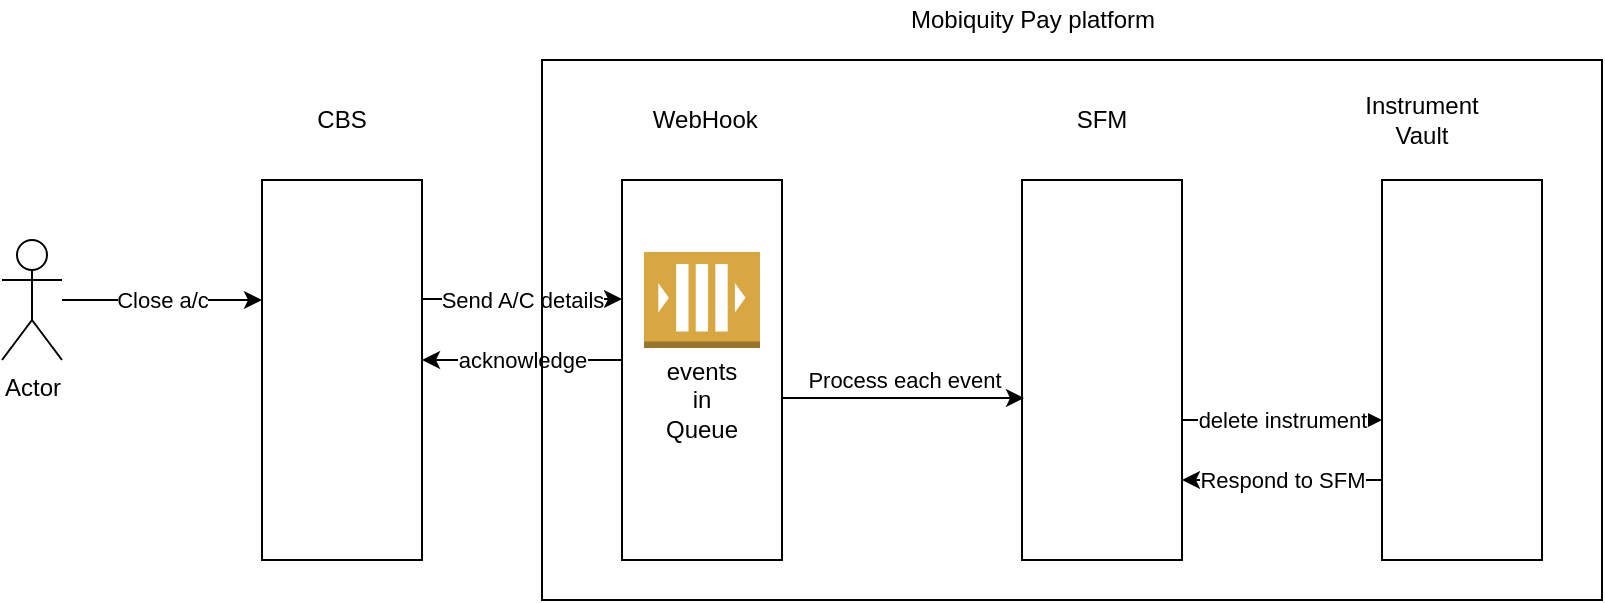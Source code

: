 <mxfile version="14.2.4" type="github">
  <diagram id="CDSgEW79qF3VZ4AY6NT8" name="Page-1">
    <mxGraphModel dx="868" dy="425" grid="1" gridSize="10" guides="1" tooltips="1" connect="1" arrows="1" fold="1" page="1" pageScale="1" pageWidth="850" pageHeight="1100" math="0" shadow="0">
      <root>
        <mxCell id="0" />
        <mxCell id="1" parent="0" />
        <mxCell id="m_G5GsiOTefLBHIZtIXy-1" value="" style="rounded=0;whiteSpace=wrap;html=1;" vertex="1" parent="1">
          <mxGeometry x="160" y="120" width="80" height="190" as="geometry" />
        </mxCell>
        <mxCell id="m_G5GsiOTefLBHIZtIXy-2" value="" style="rounded=0;whiteSpace=wrap;html=1;" vertex="1" parent="1">
          <mxGeometry x="540" y="120" width="80" height="190" as="geometry" />
        </mxCell>
        <mxCell id="m_G5GsiOTefLBHIZtIXy-3" value="" style="rounded=0;whiteSpace=wrap;html=1;" vertex="1" parent="1">
          <mxGeometry x="340" y="120" width="80" height="190" as="geometry" />
        </mxCell>
        <mxCell id="m_G5GsiOTefLBHIZtIXy-4" value="&amp;nbsp;WebHook" style="text;html=1;strokeColor=none;fillColor=none;align=center;verticalAlign=middle;whiteSpace=wrap;rounded=0;" vertex="1" parent="1">
          <mxGeometry x="360" y="80" width="40" height="20" as="geometry" />
        </mxCell>
        <mxCell id="m_G5GsiOTefLBHIZtIXy-5" value="SFM" style="text;html=1;strokeColor=none;fillColor=none;align=center;verticalAlign=middle;whiteSpace=wrap;rounded=0;" vertex="1" parent="1">
          <mxGeometry x="560" y="80" width="40" height="20" as="geometry" />
        </mxCell>
        <mxCell id="m_G5GsiOTefLBHIZtIXy-6" value="CBS" style="text;html=1;strokeColor=none;fillColor=none;align=center;verticalAlign=middle;whiteSpace=wrap;rounded=0;" vertex="1" parent="1">
          <mxGeometry x="180" y="80" width="40" height="20" as="geometry" />
        </mxCell>
        <mxCell id="m_G5GsiOTefLBHIZtIXy-7" value="Actor" style="shape=umlActor;verticalLabelPosition=bottom;verticalAlign=top;html=1;outlineConnect=0;" vertex="1" parent="1">
          <mxGeometry x="30" y="150" width="30" height="60" as="geometry" />
        </mxCell>
        <mxCell id="m_G5GsiOTefLBHIZtIXy-8" value="" style="endArrow=classic;html=1;" edge="1" parent="1" source="m_G5GsiOTefLBHIZtIXy-7">
          <mxGeometry relative="1" as="geometry">
            <mxPoint x="60" y="180" as="sourcePoint" />
            <mxPoint x="160" y="180" as="targetPoint" />
          </mxGeometry>
        </mxCell>
        <mxCell id="m_G5GsiOTefLBHIZtIXy-9" value="Close a/c" style="edgeLabel;resizable=0;html=1;align=center;verticalAlign=middle;" connectable="0" vertex="1" parent="m_G5GsiOTefLBHIZtIXy-8">
          <mxGeometry relative="1" as="geometry" />
        </mxCell>
        <mxCell id="m_G5GsiOTefLBHIZtIXy-10" value="" style="endArrow=classic;html=1;" edge="1" parent="1">
          <mxGeometry relative="1" as="geometry">
            <mxPoint x="240" y="179.5" as="sourcePoint" />
            <mxPoint x="340" y="179.5" as="targetPoint" />
          </mxGeometry>
        </mxCell>
        <mxCell id="m_G5GsiOTefLBHIZtIXy-11" value="Send A/C details" style="edgeLabel;resizable=0;html=1;align=center;verticalAlign=middle;" connectable="0" vertex="1" parent="m_G5GsiOTefLBHIZtIXy-10">
          <mxGeometry relative="1" as="geometry" />
        </mxCell>
        <mxCell id="m_G5GsiOTefLBHIZtIXy-12" value="" style="rounded=0;whiteSpace=wrap;html=1;" vertex="1" parent="1">
          <mxGeometry x="720" y="120" width="80" height="190" as="geometry" />
        </mxCell>
        <mxCell id="m_G5GsiOTefLBHIZtIXy-13" value="Instrument Vault" style="text;html=1;strokeColor=none;fillColor=none;align=center;verticalAlign=middle;whiteSpace=wrap;rounded=0;" vertex="1" parent="1">
          <mxGeometry x="720" y="80" width="40" height="20" as="geometry" />
        </mxCell>
        <mxCell id="m_G5GsiOTefLBHIZtIXy-14" value="" style="outlineConnect=0;dashed=0;verticalLabelPosition=bottom;verticalAlign=top;align=center;html=1;shape=mxgraph.aws3.queue;fillColor=#D9A741;gradientColor=none;" vertex="1" parent="1">
          <mxGeometry x="351" y="156" width="58" height="48" as="geometry" />
        </mxCell>
        <mxCell id="m_G5GsiOTefLBHIZtIXy-15" value="events in Queue" style="text;html=1;strokeColor=none;fillColor=none;align=center;verticalAlign=middle;whiteSpace=wrap;rounded=0;" vertex="1" parent="1">
          <mxGeometry x="360" y="220" width="40" height="20" as="geometry" />
        </mxCell>
        <mxCell id="m_G5GsiOTefLBHIZtIXy-16" value="" style="endArrow=classic;html=1;exitX=1;exitY=0.574;exitDx=0;exitDy=0;exitPerimeter=0;" edge="1" parent="1" source="m_G5GsiOTefLBHIZtIXy-3">
          <mxGeometry relative="1" as="geometry">
            <mxPoint x="420" y="180" as="sourcePoint" />
            <mxPoint x="541" y="229" as="targetPoint" />
            <Array as="points" />
          </mxGeometry>
        </mxCell>
        <mxCell id="m_G5GsiOTefLBHIZtIXy-17" value="Process each event" style="edgeLabel;resizable=0;html=1;align=center;verticalAlign=middle;" connectable="0" vertex="1" parent="m_G5GsiOTefLBHIZtIXy-16">
          <mxGeometry relative="1" as="geometry">
            <mxPoint y="-9.03" as="offset" />
          </mxGeometry>
        </mxCell>
        <mxCell id="m_G5GsiOTefLBHIZtIXy-18" value="" style="endArrow=classic;html=1;" edge="1" parent="1">
          <mxGeometry relative="1" as="geometry">
            <mxPoint x="340" y="210" as="sourcePoint" />
            <mxPoint x="240" y="210" as="targetPoint" />
          </mxGeometry>
        </mxCell>
        <mxCell id="m_G5GsiOTefLBHIZtIXy-19" value="acknowledge" style="edgeLabel;resizable=0;html=1;align=center;verticalAlign=middle;" connectable="0" vertex="1" parent="m_G5GsiOTefLBHIZtIXy-18">
          <mxGeometry relative="1" as="geometry" />
        </mxCell>
        <mxCell id="m_G5GsiOTefLBHIZtIXy-20" value="" style="endArrow=classic;html=1;" edge="1" parent="1">
          <mxGeometry relative="1" as="geometry">
            <mxPoint x="620" y="240" as="sourcePoint" />
            <mxPoint x="720" y="240" as="targetPoint" />
          </mxGeometry>
        </mxCell>
        <mxCell id="m_G5GsiOTefLBHIZtIXy-21" value="delete instrument" style="edgeLabel;resizable=0;html=1;align=center;verticalAlign=middle;" connectable="0" vertex="1" parent="m_G5GsiOTefLBHIZtIXy-20">
          <mxGeometry relative="1" as="geometry" />
        </mxCell>
        <mxCell id="m_G5GsiOTefLBHIZtIXy-22" value="" style="endArrow=classic;html=1;" edge="1" parent="1">
          <mxGeometry relative="1" as="geometry">
            <mxPoint x="720" y="270" as="sourcePoint" />
            <mxPoint x="620" y="270" as="targetPoint" />
          </mxGeometry>
        </mxCell>
        <mxCell id="m_G5GsiOTefLBHIZtIXy-23" value="Respond to SFM" style="edgeLabel;resizable=0;html=1;align=center;verticalAlign=middle;" connectable="0" vertex="1" parent="m_G5GsiOTefLBHIZtIXy-22">
          <mxGeometry relative="1" as="geometry" />
        </mxCell>
        <mxCell id="m_G5GsiOTefLBHIZtIXy-24" value="" style="shape=partialRectangle;whiteSpace=wrap;html=1;top=0;left=0;fillColor=none;" vertex="1" parent="1">
          <mxGeometry x="300" y="60" width="530" height="270" as="geometry" />
        </mxCell>
        <mxCell id="m_G5GsiOTefLBHIZtIXy-25" value="" style="shape=partialRectangle;whiteSpace=wrap;html=1;bottom=0;right=0;fillColor=none;" vertex="1" parent="1">
          <mxGeometry x="300" y="60" width="530" height="270" as="geometry" />
        </mxCell>
        <mxCell id="m_G5GsiOTefLBHIZtIXy-26" value="Mobiquity Pay platform" style="text;html=1;strokeColor=none;fillColor=none;align=center;verticalAlign=middle;whiteSpace=wrap;rounded=0;" vertex="1" parent="1">
          <mxGeometry x="471" y="30" width="149" height="20" as="geometry" />
        </mxCell>
      </root>
    </mxGraphModel>
  </diagram>
</mxfile>
